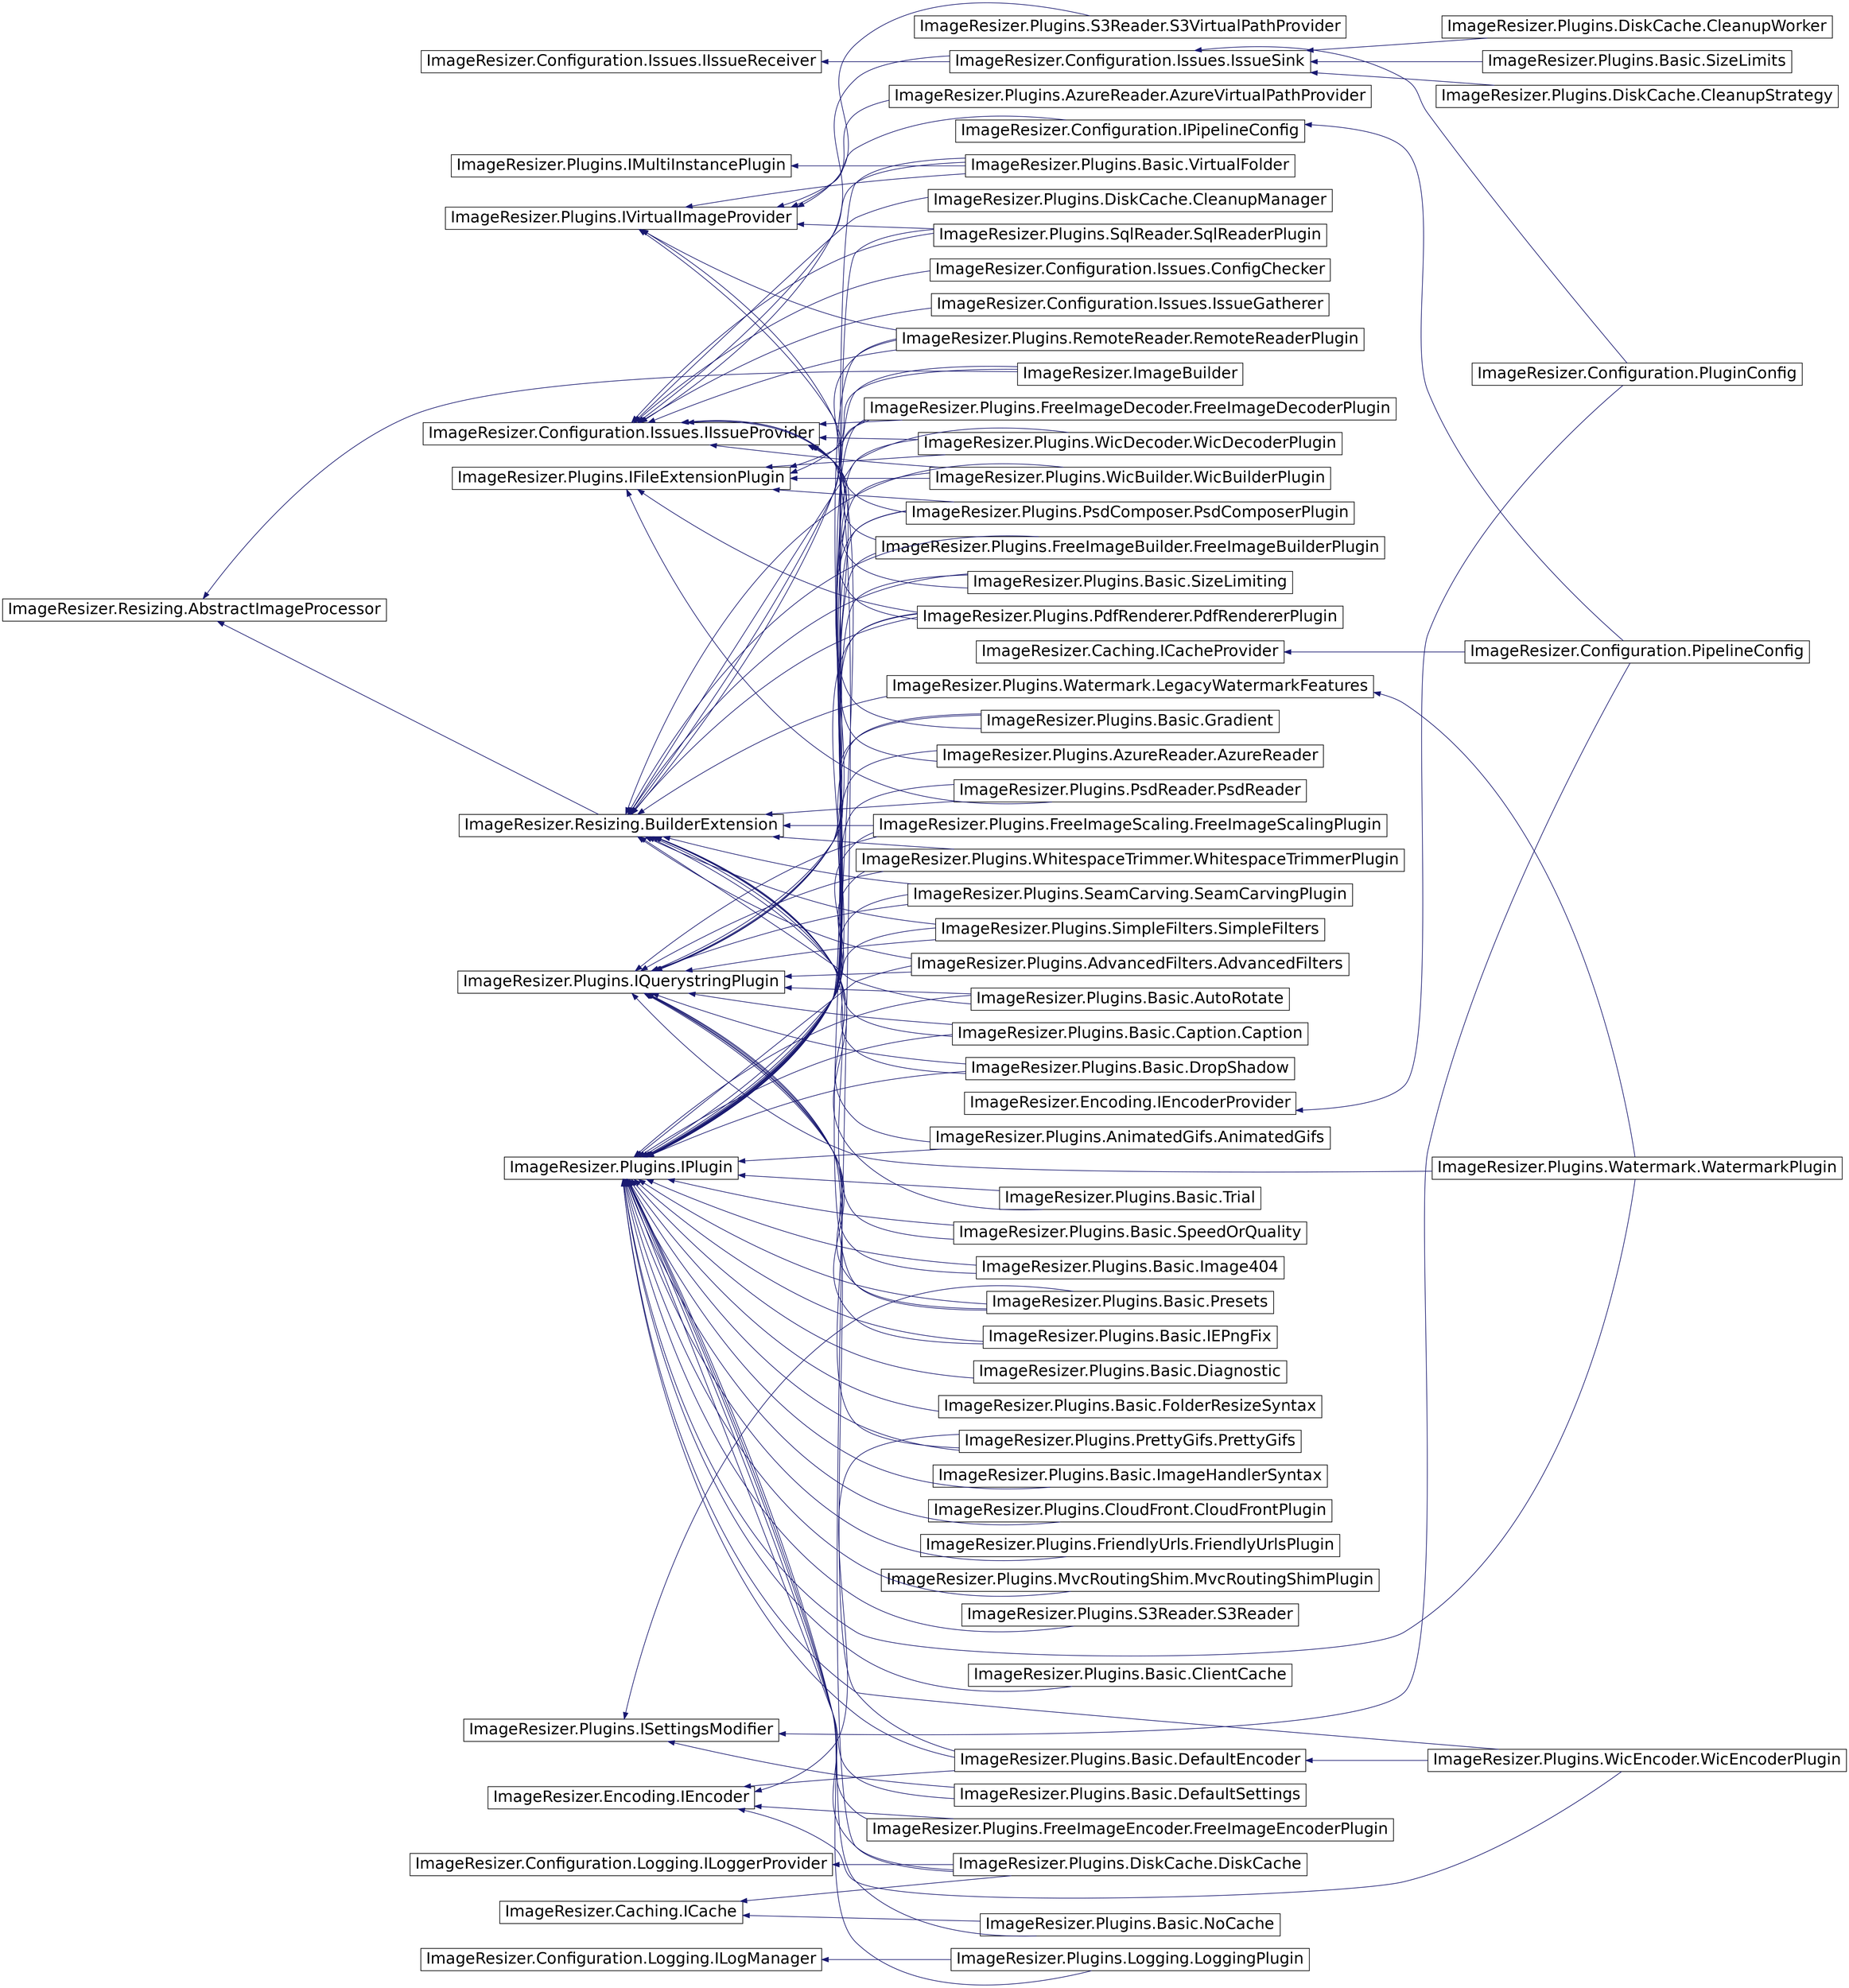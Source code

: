 digraph G
{
  edge [fontname="Helvetica",fontsize="24",labelfontname="Helvetica",labelfontsize="24"];
  node [fontname="Helvetica",fontsize="24",shape=record];
  rankdir="LR";
  Node1 [label="ImageResizer.Resizing.AbstractImageProcessor",height=0.2,width=0.4,color="black", fillcolor="white", style="filled",URL="$class_image_resizer_1_1_resizing_1_1_abstract_image_processor.html",tooltip="Not for external use. Inherit from BuilderExtension instead. Dual-purpose base class for both ImageBu..."];
  Node1 -> Node2 [dir="back",color="midnightblue",fontsize="24",style="solid",fontname="Helvetica"];
  Node2 [label="ImageResizer.ImageBuilder",height=0.2,width=0.4,color="black", fillcolor="white", style="filled",URL="$class_image_resizer_1_1_image_builder.html",tooltip="Provides methods for generating resized images, and for reading and writing them to disk..."];
  Node1 -> Node3 [dir="back",color="midnightblue",fontsize="24",style="solid",fontname="Helvetica"];
  Node3 [label="ImageResizer.Resizing.BuilderExtension",height=0.2,width=0.4,color="black", fillcolor="white", style="filled",URL="$class_image_resizer_1_1_resizing_1_1_builder_extension.html",tooltip="Provides a useable base class that can be used to modify the behavior of ImageBuilder. When registered with an ImageBuilder instance, the ImageBuilder will call the corresponding methods on the extension prior to executing its own methods."];
  Node3 -> Node4 [dir="back",color="midnightblue",fontsize="24",style="solid",fontname="Helvetica"];
  Node4 [label="ImageResizer.Plugins.AdvancedFilters.AdvancedFilters",height=0.2,width=0.4,color="black", fillcolor="white", style="filled",URL="$class_image_resizer_1_1_plugins_1_1_advanced_filters_1_1_advanced_filters.html"];
  Node3 -> Node5 [dir="back",color="midnightblue",fontsize="24",style="solid",fontname="Helvetica"];
  Node5 [label="ImageResizer.Plugins.AnimatedGifs.AnimatedGifs",height=0.2,width=0.4,color="black", fillcolor="white", style="filled",URL="$class_image_resizer_1_1_plugins_1_1_animated_gifs_1_1_animated_gifs.html"];
  Node3 -> Node6 [dir="back",color="midnightblue",fontsize="24",style="solid",fontname="Helvetica"];
  Node6 [label="ImageResizer.Plugins.Basic.AutoRotate",height=0.2,width=0.4,color="black", fillcolor="white", style="filled",URL="$class_image_resizer_1_1_plugins_1_1_basic_1_1_auto_rotate.html"];
  Node3 -> Node7 [dir="back",color="midnightblue",fontsize="24",style="solid",fontname="Helvetica"];
  Node7 [label="ImageResizer.Plugins.Basic.Caption.Caption",height=0.2,width=0.4,color="black", fillcolor="white", style="filled",URL="$class_image_resizer_1_1_plugins_1_1_basic_1_1_caption_1_1_caption.html"];
  Node3 -> Node8 [dir="back",color="midnightblue",fontsize="24",style="solid",fontname="Helvetica"];
  Node8 [label="ImageResizer.Plugins.Basic.DropShadow",height=0.2,width=0.4,color="black", fillcolor="white", style="filled",URL="$class_image_resizer_1_1_plugins_1_1_basic_1_1_drop_shadow.html",tooltip="Adds drop shadow capabilities (shadowColor, shadowOffset, and shadowWidth commands)"];
  Node3 -> Node9 [dir="back",color="midnightblue",fontsize="24",style="solid",fontname="Helvetica"];
  Node9 [label="ImageResizer.Plugins.Basic.SizeLimiting",height=0.2,width=0.4,color="black", fillcolor="white", style="filled",URL="$class_image_resizer_1_1_plugins_1_1_basic_1_1_size_limiting.html",tooltip="Implements app-wide size Limits on image size."];
  Node3 -> Node10 [dir="back",color="midnightblue",fontsize="24",style="solid",fontname="Helvetica"];
  Node10 [label="ImageResizer.Plugins.Basic.SpeedOrQuality",height=0.2,width=0.4,color="black", fillcolor="white", style="filled",URL="$class_image_resizer_1_1_plugins_1_1_basic_1_1_speed_or_quality.html"];
  Node3 -> Node11 [dir="back",color="midnightblue",fontsize="24",style="solid",fontname="Helvetica"];
  Node11 [label="ImageResizer.Plugins.Basic.Trial",height=0.2,width=0.4,color="black", fillcolor="white", style="filled",URL="$class_image_resizer_1_1_plugins_1_1_basic_1_1_trial.html",tooltip="Can be used by plugins to implement &#39;trial version&#39; functionality. Not currently used."];
  Node3 -> Node12 [dir="back",color="midnightblue",fontsize="24",style="solid",fontname="Helvetica"];
  Node12 [label="ImageResizer.Plugins.FreeImageBuilder.FreeImageBuilderPlugin",height=0.2,width=0.4,color="black", fillcolor="white", style="filled",URL="$class_image_resizer_1_1_plugins_1_1_free_image_builder_1_1_free_image_builder_plugin.html"];
  Node3 -> Node13 [dir="back",color="midnightblue",fontsize="24",style="solid",fontname="Helvetica"];
  Node13 [label="ImageResizer.Plugins.FreeImageDecoder.FreeImageDecoderPlugin",height=0.2,width=0.4,color="black", fillcolor="white", style="filled",URL="$class_image_resizer_1_1_plugins_1_1_free_image_decoder_1_1_free_image_decoder_plugin.html"];
  Node3 -> Node14 [dir="back",color="midnightblue",fontsize="24",style="solid",fontname="Helvetica"];
  Node14 [label="ImageResizer.Plugins.FreeImageScaling.FreeImageScalingPlugin",height=0.2,width=0.4,color="black", fillcolor="white", style="filled",URL="$class_image_resizer_1_1_plugins_1_1_free_image_scaling_1_1_free_image_scaling_plugin.html"];
  Node3 -> Node15 [dir="back",color="midnightblue",fontsize="24",style="solid",fontname="Helvetica"];
  Node15 [label="ImageResizer.Plugins.PdfRenderer.PdfRendererPlugin",height=0.2,width=0.4,color="black", fillcolor="white", style="filled",URL="$class_image_resizer_1_1_plugins_1_1_pdf_renderer_1_1_pdf_renderer_plugin.html",tooltip="Ghostscript image resizer decoder capable of rendering postscript-based files to bitmaps."];
  Node3 -> Node16 [dir="back",color="midnightblue",fontsize="24",style="solid",fontname="Helvetica"];
  Node16 [label="ImageResizer.Plugins.PsdReader.PsdReader",height=0.2,width=0.4,color="black", fillcolor="white", style="filled",URL="$class_image_resizer_1_1_plugins_1_1_psd_reader_1_1_psd_reader.html"];
  Node3 -> Node17 [dir="back",color="midnightblue",fontsize="24",style="solid",fontname="Helvetica"];
  Node17 [label="ImageResizer.Plugins.RemoteReader.RemoteReaderPlugin",height=0.2,width=0.4,color="black", fillcolor="white", style="filled",URL="$class_image_resizer_1_1_plugins_1_1_remote_reader_1_1_remote_reader_plugin.html"];
  Node3 -> Node18 [dir="back",color="midnightblue",fontsize="24",style="solid",fontname="Helvetica"];
  Node18 [label="ImageResizer.Plugins.SeamCarving.SeamCarvingPlugin",height=0.2,width=0.4,color="black", fillcolor="white", style="filled",URL="$class_image_resizer_1_1_plugins_1_1_seam_carving_1_1_seam_carving_plugin.html"];
  Node3 -> Node19 [dir="back",color="midnightblue",fontsize="24",style="solid",fontname="Helvetica"];
  Node19 [label="ImageResizer.Plugins.SimpleFilters.SimpleFilters",height=0.2,width=0.4,color="black", fillcolor="white", style="filled",URL="$class_image_resizer_1_1_plugins_1_1_simple_filters_1_1_simple_filters.html"];
  Node3 -> Node20 [dir="back",color="midnightblue",fontsize="24",style="solid",fontname="Helvetica"];
  Node20 [label="ImageResizer.Plugins.Watermark.LegacyWatermarkFeatures",height=0.2,width=0.4,color="black", fillcolor="white", style="filled",URL="$class_image_resizer_1_1_plugins_1_1_watermark_1_1_legacy_watermark_features.html",tooltip="Provides extensibility points for drawing watermarks and even modifying resizing/image settings..."];
  Node20 -> Node21 [dir="back",color="midnightblue",fontsize="24",style="solid",fontname="Helvetica"];
  Node21 [label="ImageResizer.Plugins.Watermark.WatermarkPlugin",height=0.2,width=0.4,color="black", fillcolor="white", style="filled",URL="$class_image_resizer_1_1_plugins_1_1_watermark_1_1_watermark_plugin.html",tooltip="Provides extensibility points for drawing watermarks and even modifying resizing/image settings..."];
  Node3 -> Node22 [dir="back",color="midnightblue",fontsize="24",style="solid",fontname="Helvetica"];
  Node22 [label="ImageResizer.Plugins.WhitespaceTrimmer.WhitespaceTrimmerPlugin",height=0.2,width=0.4,color="black", fillcolor="white", style="filled",URL="$class_image_resizer_1_1_plugins_1_1_whitespace_trimmer_1_1_whitespace_trimmer_plugin.html"];
  Node3 -> Node23 [dir="back",color="midnightblue",fontsize="24",style="solid",fontname="Helvetica"];
  Node23 [label="ImageResizer.Plugins.WicBuilder.WicBuilderPlugin",height=0.2,width=0.4,color="black", fillcolor="white", style="filled",URL="$class_image_resizer_1_1_plugins_1_1_wic_builder_1_1_wic_builder_plugin.html"];
  Node3 -> Node24 [dir="back",color="midnightblue",fontsize="24",style="solid",fontname="Helvetica"];
  Node24 [label="ImageResizer.Plugins.WicDecoder.WicDecoderPlugin",height=0.2,width=0.4,color="black", fillcolor="white", style="filled",URL="$class_image_resizer_1_1_plugins_1_1_wic_decoder_1_1_wic_decoder_plugin.html",tooltip="Note: This decoder produces Bitmaps that require special disposal instructions. While ImageBuilder ha..."];
  Node25 [label="ImageResizer.Caching.ICache",height=0.2,width=0.4,color="black", fillcolor="white", style="filled",URL="$interface_image_resizer_1_1_caching_1_1_i_cache.html",tooltip="Provides caching behavior."];
  Node25 -> Node26 [dir="back",color="midnightblue",fontsize="24",style="solid",fontname="Helvetica"];
  Node26 [label="ImageResizer.Plugins.Basic.NoCache",height=0.2,width=0.4,color="black", fillcolor="white", style="filled",URL="$class_image_resizer_1_1_plugins_1_1_basic_1_1_no_cache.html",tooltip="Default cache when DiskCache isn&#39;t installed. Useful for debugging purposes but unsuited for producti..."];
  Node25 -> Node27 [dir="back",color="midnightblue",fontsize="24",style="solid",fontname="Helvetica"];
  Node27 [label="ImageResizer.Plugins.DiskCache.DiskCache",height=0.2,width=0.4,color="black", fillcolor="white", style="filled",URL="$class_image_resizer_1_1_plugins_1_1_disk_cache_1_1_disk_cache.html",tooltip="Provides methods for creating, maintaining, and securing the disk cache."];
  Node28 [label="ImageResizer.Caching.ICacheProvider",height=0.2,width=0.4,color="black", fillcolor="white", style="filled",URL="$interface_image_resizer_1_1_caching_1_1_i_cache_provider.html",tooltip="Provides cache selection logic."];
  Node28 -> Node29 [dir="back",color="midnightblue",fontsize="24",style="solid",fontname="Helvetica"];
  Node29 [label="ImageResizer.Configuration.PipelineConfig",height=0.2,width=0.4,color="black", fillcolor="white", style="filled",URL="$class_image_resizer_1_1_configuration_1_1_pipeline_config.html"];
  Node30 [label="ImageResizer.Encoding.IEncoder",height=0.2,width=0.4,color="black", fillcolor="white", style="filled",URL="$interface_image_resizer_1_1_encoding_1_1_i_encoder.html",tooltip="An image encoder. Exposes methods for suitability checking, encoding, transparency compatibility chec..."];
  Node30 -> Node31 [dir="back",color="midnightblue",fontsize="24",style="solid",fontname="Helvetica"];
  Node31 [label="ImageResizer.Plugins.Basic.DefaultEncoder",height=0.2,width=0.4,color="black", fillcolor="white", style="filled",URL="$class_image_resizer_1_1_plugins_1_1_basic_1_1_default_encoder.html",tooltip="Provides basic encoding functionality for Jpeg, png, and gif output. Allows adjustable Jpeg compressi..."];
  Node31 -> Node32 [dir="back",color="midnightblue",fontsize="24",style="solid",fontname="Helvetica"];
  Node32 [label="ImageResizer.Plugins.WicEncoder.WicEncoderPlugin",height=0.2,width=0.4,color="black", fillcolor="white", style="filled",URL="$class_image_resizer_1_1_plugins_1_1_wic_encoder_1_1_wic_encoder_plugin.html"];
  Node30 -> Node33 [dir="back",color="midnightblue",fontsize="24",style="solid",fontname="Helvetica"];
  Node33 [label="ImageResizer.Plugins.FreeImageEncoder.FreeImageEncoderPlugin",height=0.2,width=0.4,color="black", fillcolor="white", style="filled",URL="$class_image_resizer_1_1_plugins_1_1_free_image_encoder_1_1_free_image_encoder_plugin.html"];
  Node30 -> Node34 [dir="back",color="midnightblue",fontsize="24",style="solid",fontname="Helvetica"];
  Node34 [label="ImageResizer.Plugins.PrettyGifs.PrettyGifs",height=0.2,width=0.4,color="black", fillcolor="white", style="filled",URL="$class_image_resizer_1_1_plugins_1_1_pretty_gifs_1_1_pretty_gifs.html"];
  Node30 -> Node32 [dir="back",color="midnightblue",fontsize="24",style="solid",fontname="Helvetica"];
  Node35 [label="ImageResizer.Encoding.IEncoderProvider",height=0.2,width=0.4,color="black", fillcolor="white", style="filled",URL="$interface_image_resizer_1_1_encoding_1_1_i_encoder_provider.html",tooltip="A provider (or selector) of IEncoder instances."];
  Node35 -> Node36 [dir="back",color="midnightblue",fontsize="24",style="solid",fontname="Helvetica"];
  Node36 [label="ImageResizer.Configuration.PluginConfig",height=0.2,width=0.4,color="black", fillcolor="white", style="filled",URL="$class_image_resizer_1_1_configuration_1_1_plugin_config.html",tooltip="Provides thread-safe access to plugin addition, removal, and querying methods."];
  Node37 [label="ImageResizer.Plugins.IFileExtensionPlugin",height=0.2,width=0.4,color="black", fillcolor="white", style="filled",URL="$interface_image_resizer_1_1_plugins_1_1_i_file_extension_plugin.html",tooltip="For plugins that add support for new source file image extensions."];
  Node37 -> Node2 [dir="back",color="midnightblue",fontsize="24",style="solid",fontname="Helvetica"];
  Node37 -> Node13 [dir="back",color="midnightblue",fontsize="24",style="solid",fontname="Helvetica"];
  Node37 -> Node15 [dir="back",color="midnightblue",fontsize="24",style="solid",fontname="Helvetica"];
  Node37 -> Node38 [dir="back",color="midnightblue",fontsize="24",style="solid",fontname="Helvetica"];
  Node38 [label="ImageResizer.Plugins.PsdComposer.PsdComposerPlugin",height=0.2,width=0.4,color="black", fillcolor="white", style="filled",URL="$class_image_resizer_1_1_plugins_1_1_psd_composer_1_1_psd_composer_plugin.html"];
  Node37 -> Node16 [dir="back",color="midnightblue",fontsize="24",style="solid",fontname="Helvetica"];
  Node37 -> Node23 [dir="back",color="midnightblue",fontsize="24",style="solid",fontname="Helvetica"];
  Node37 -> Node24 [dir="back",color="midnightblue",fontsize="24",style="solid",fontname="Helvetica"];
  Node39 [label="ImageResizer.Configuration.Issues.IIssueProvider",height=0.2,width=0.4,color="black", fillcolor="white", style="filled",URL="$interface_image_resizer_1_1_configuration_1_1_issues_1_1_i_issue_provider.html"];
  Node39 -> Node40 [dir="back",color="midnightblue",fontsize="24",style="solid",fontname="Helvetica"];
  Node40 [label="ImageResizer.Configuration.Issues.ConfigChecker",height=0.2,width=0.4,color="black", fillcolor="white", style="filled",URL="$class_image_resizer_1_1_configuration_1_1_issues_1_1_config_checker.html"];
  Node39 -> Node41 [dir="back",color="midnightblue",fontsize="24",style="solid",fontname="Helvetica"];
  Node41 [label="ImageResizer.Configuration.Issues.IssueGatherer",height=0.2,width=0.4,color="black", fillcolor="white", style="filled",URL="$class_image_resizer_1_1_configuration_1_1_issues_1_1_issue_gatherer.html"];
  Node39 -> Node42 [dir="back",color="midnightblue",fontsize="24",style="solid",fontname="Helvetica"];
  Node42 [label="ImageResizer.Configuration.Issues.IssueSink",height=0.2,width=0.4,color="black", fillcolor="white", style="filled",URL="$class_image_resizer_1_1_configuration_1_1_issues_1_1_issue_sink.html"];
  Node42 -> Node36 [dir="back",color="midnightblue",fontsize="24",style="solid",fontname="Helvetica"];
  Node42 -> Node43 [dir="back",color="midnightblue",fontsize="24",style="solid",fontname="Helvetica"];
  Node43 [label="ImageResizer.Plugins.Basic.SizeLimits",height=0.2,width=0.4,color="black", fillcolor="white", style="filled",URL="$class_image_resizer_1_1_plugins_1_1_basic_1_1_size_limits.html",tooltip="Enforces two kinds of maximum size constraints: a Total size limit, and an Image size limit..."];
  Node42 -> Node44 [dir="back",color="midnightblue",fontsize="24",style="solid",fontname="Helvetica"];
  Node44 [label="ImageResizer.Plugins.DiskCache.CleanupStrategy",height=0.2,width=0.4,color="black", fillcolor="white", style="filled",URL="$class_image_resizer_1_1_plugins_1_1_disk_cache_1_1_cleanup_strategy.html"];
  Node42 -> Node45 [dir="back",color="midnightblue",fontsize="24",style="solid",fontname="Helvetica"];
  Node45 [label="ImageResizer.Plugins.DiskCache.CleanupWorker",height=0.2,width=0.4,color="black", fillcolor="white", style="filled",URL="$class_image_resizer_1_1_plugins_1_1_disk_cache_1_1_cleanup_worker.html"];
  Node39 -> Node46 [dir="back",color="midnightblue",fontsize="24",style="solid",fontname="Helvetica"];
  Node46 [label="ImageResizer.Plugins.AzureReader.AzureReader",height=0.2,width=0.4,color="black", fillcolor="white", style="filled",URL="$class_image_resizer_1_1_plugins_1_1_azure_reader_1_1_azure_reader.html"];
  Node39 -> Node47 [dir="back",color="midnightblue",fontsize="24",style="solid",fontname="Helvetica"];
  Node47 [label="ImageResizer.Plugins.Basic.Presets",height=0.2,width=0.4,color="black", fillcolor="white", style="filled",URL="$class_image_resizer_1_1_plugins_1_1_basic_1_1_presets.html"];
  Node39 -> Node9 [dir="back",color="midnightblue",fontsize="24",style="solid",fontname="Helvetica"];
  Node39 -> Node48 [dir="back",color="midnightblue",fontsize="24",style="solid",fontname="Helvetica"];
  Node48 [label="ImageResizer.Plugins.Basic.VirtualFolder",height=0.2,width=0.4,color="black", fillcolor="white", style="filled",URL="$class_image_resizer_1_1_plugins_1_1_basic_1_1_virtual_folder.html",tooltip="Functions exactly like an IIS virtual folder, but doesn&#39;t require IIS configuration."];
  Node39 -> Node49 [dir="back",color="midnightblue",fontsize="24",style="solid",fontname="Helvetica"];
  Node49 [label="ImageResizer.Plugins.DiskCache.CleanupManager",height=0.2,width=0.4,color="black", fillcolor="white", style="filled",URL="$class_image_resizer_1_1_plugins_1_1_disk_cache_1_1_cleanup_manager.html"];
  Node39 -> Node27 [dir="back",color="midnightblue",fontsize="24",style="solid",fontname="Helvetica"];
  Node39 -> Node12 [dir="back",color="midnightblue",fontsize="24",style="solid",fontname="Helvetica"];
  Node39 -> Node13 [dir="back",color="midnightblue",fontsize="24",style="solid",fontname="Helvetica"];
  Node39 -> Node15 [dir="back",color="midnightblue",fontsize="24",style="solid",fontname="Helvetica"];
  Node39 -> Node17 [dir="back",color="midnightblue",fontsize="24",style="solid",fontname="Helvetica"];
  Node39 -> Node50 [dir="back",color="midnightblue",fontsize="24",style="solid",fontname="Helvetica"];
  Node50 [label="ImageResizer.Plugins.SqlReader.SqlReaderPlugin",height=0.2,width=0.4,color="black", fillcolor="white", style="filled",URL="$class_image_resizer_1_1_plugins_1_1_sql_reader_1_1_sql_reader_plugin.html",tooltip="Specialized VirtualPathProvider that allows accessing database images as if they are on disk..."];
  Node39 -> Node23 [dir="back",color="midnightblue",fontsize="24",style="solid",fontname="Helvetica"];
  Node39 -> Node24 [dir="back",color="midnightblue",fontsize="24",style="solid",fontname="Helvetica"];
  Node51 [label="ImageResizer.Configuration.Issues.IIssueReceiver",height=0.2,width=0.4,color="black", fillcolor="white", style="filled",URL="$interface_image_resizer_1_1_configuration_1_1_issues_1_1_i_issue_receiver.html"];
  Node51 -> Node42 [dir="back",color="midnightblue",fontsize="24",style="solid",fontname="Helvetica"];
  Node52 [label="ImageResizer.Configuration.Logging.ILoggerProvider",height=0.2,width=0.4,color="black", fillcolor="white", style="filled",URL="$interface_image_resizer_1_1_configuration_1_1_logging_1_1_i_logger_provider.html"];
  Node52 -> Node27 [dir="back",color="midnightblue",fontsize="24",style="solid",fontname="Helvetica"];
  Node53 [label="ImageResizer.Configuration.Logging.ILogManager",height=0.2,width=0.4,color="black", fillcolor="white", style="filled",URL="$interface_image_resizer_1_1_configuration_1_1_logging_1_1_i_log_manager.html"];
  Node53 -> Node54 [dir="back",color="midnightblue",fontsize="24",style="solid",fontname="Helvetica"];
  Node54 [label="ImageResizer.Plugins.Logging.LoggingPlugin",height=0.2,width=0.4,color="black", fillcolor="white", style="filled",URL="$class_image_resizer_1_1_plugins_1_1_logging_1_1_logging_plugin.html"];
  Node55 [label="ImageResizer.Plugins.IMultiInstancePlugin",height=0.2,width=0.4,color="black", fillcolor="white", style="filled",URL="$interface_image_resizer_1_1_plugins_1_1_i_multi_instance_plugin.html",tooltip="Tag your plugin with this interface if it supports having multiple instances registered at once..."];
  Node55 -> Node48 [dir="back",color="midnightblue",fontsize="24",style="solid",fontname="Helvetica"];
  Node56 [label="ImageResizer.Plugins.IPlugin",height=0.2,width=0.4,color="black", fillcolor="white", style="filled",URL="$interface_image_resizer_1_1_plugins_1_1_i_plugin.html",tooltip="All plugins must implement this. Enables web.config addition and removal."];
  Node56 -> Node4 [dir="back",color="midnightblue",fontsize="24",style="solid",fontname="Helvetica"];
  Node56 -> Node5 [dir="back",color="midnightblue",fontsize="24",style="solid",fontname="Helvetica"];
  Node56 -> Node46 [dir="back",color="midnightblue",fontsize="24",style="solid",fontname="Helvetica"];
  Node56 -> Node6 [dir="back",color="midnightblue",fontsize="24",style="solid",fontname="Helvetica"];
  Node56 -> Node7 [dir="back",color="midnightblue",fontsize="24",style="solid",fontname="Helvetica"];
  Node56 -> Node57 [dir="back",color="midnightblue",fontsize="24",style="solid",fontname="Helvetica"];
  Node57 [label="ImageResizer.Plugins.Basic.ClientCache",height=0.2,width=0.4,color="black", fillcolor="white", style="filled",URL="$class_image_resizer_1_1_plugins_1_1_basic_1_1_client_cache.html",tooltip="Provides default client-caching behavior. Sends Last-Modified header if present, and Expires header i..."];
  Node56 -> Node31 [dir="back",color="midnightblue",fontsize="24",style="solid",fontname="Helvetica"];
  Node56 -> Node58 [dir="back",color="midnightblue",fontsize="24",style="solid",fontname="Helvetica"];
  Node58 [label="ImageResizer.Plugins.Basic.DefaultSettings",height=0.2,width=0.4,color="black", fillcolor="white", style="filled",URL="$class_image_resizer_1_1_plugins_1_1_basic_1_1_default_settings.html"];
  Node56 -> Node59 [dir="back",color="midnightblue",fontsize="24",style="solid",fontname="Helvetica"];
  Node59 [label="ImageResizer.Plugins.Basic.Diagnostic",height=0.2,width=0.4,color="black", fillcolor="white", style="filled",URL="$class_image_resizer_1_1_plugins_1_1_basic_1_1_diagnostic.html",tooltip="Provides the incredibly helpful /resizer.debug page we all love."];
  Node56 -> Node8 [dir="back",color="midnightblue",fontsize="24",style="solid",fontname="Helvetica"];
  Node56 -> Node60 [dir="back",color="midnightblue",fontsize="24",style="solid",fontname="Helvetica"];
  Node60 [label="ImageResizer.Plugins.Basic.FolderResizeSyntax",height=0.2,width=0.4,color="black", fillcolor="white", style="filled",URL="$class_image_resizer_1_1_plugins_1_1_basic_1_1_folder_resize_syntax.html"];
  Node56 -> Node61 [dir="back",color="midnightblue",fontsize="24",style="solid",fontname="Helvetica"];
  Node61 [label="ImageResizer.Plugins.Basic.Gradient",height=0.2,width=0.4,color="black", fillcolor="white", style="filled",URL="$class_image_resizer_1_1_plugins_1_1_basic_1_1_gradient.html",tooltip="Allows gradients to be dynamically generated like so:"];
  Node56 -> Node62 [dir="back",color="midnightblue",fontsize="24",style="solid",fontname="Helvetica"];
  Node62 [label="ImageResizer.Plugins.Basic.IEPngFix",height=0.2,width=0.4,color="black", fillcolor="white", style="filled",URL="$class_image_resizer_1_1_plugins_1_1_basic_1_1_i_e_png_fix.html",tooltip="Causes IE6 and earlier to use GIF versions of PNG files. By default, only fixes requests with ..."];
  Node56 -> Node63 [dir="back",color="midnightblue",fontsize="24",style="solid",fontname="Helvetica"];
  Node63 [label="ImageResizer.Plugins.Basic.Image404",height=0.2,width=0.4,color="black", fillcolor="white", style="filled",URL="$class_image_resizer_1_1_plugins_1_1_basic_1_1_image404.html",tooltip="Redirects image 404 errors to a querystring-specified server-local location, while maintaining querys..."];
  Node56 -> Node64 [dir="back",color="midnightblue",fontsize="24",style="solid",fontname="Helvetica"];
  Node64 [label="ImageResizer.Plugins.Basic.ImageHandlerSyntax",height=0.2,width=0.4,color="black", fillcolor="white", style="filled",URL="$class_image_resizer_1_1_plugins_1_1_basic_1_1_image_handler_syntax.html",tooltip="Adds URL syntax support for http://webimageresizer.codeplex.com/, http://imagehandler.codeplex.com/, http://bbimagehandler.codeplex.com/, http://dynamicimageprocess.codeplex.com/, and http://bip.codeplex.com/."];
  Node56 -> Node26 [dir="back",color="midnightblue",fontsize="24",style="solid",fontname="Helvetica"];
  Node56 -> Node47 [dir="back",color="midnightblue",fontsize="24",style="solid",fontname="Helvetica"];
  Node56 -> Node9 [dir="back",color="midnightblue",fontsize="24",style="solid",fontname="Helvetica"];
  Node56 -> Node10 [dir="back",color="midnightblue",fontsize="24",style="solid",fontname="Helvetica"];
  Node56 -> Node11 [dir="back",color="midnightblue",fontsize="24",style="solid",fontname="Helvetica"];
  Node56 -> Node48 [dir="back",color="midnightblue",fontsize="24",style="solid",fontname="Helvetica"];
  Node56 -> Node65 [dir="back",color="midnightblue",fontsize="24",style="solid",fontname="Helvetica"];
  Node65 [label="ImageResizer.Plugins.CloudFront.CloudFrontPlugin",height=0.2,width=0.4,color="black", fillcolor="white", style="filled",URL="$class_image_resizer_1_1_plugins_1_1_cloud_front_1_1_cloud_front_plugin.html",tooltip="Allows querystrings to be expressed with &#39;/&#39; or &#39;;&#39; instead of &#39;?&#39;, allow the querystring to survive ..."];
  Node56 -> Node27 [dir="back",color="midnightblue",fontsize="24",style="solid",fontname="Helvetica"];
  Node56 -> Node12 [dir="back",color="midnightblue",fontsize="24",style="solid",fontname="Helvetica"];
  Node56 -> Node13 [dir="back",color="midnightblue",fontsize="24",style="solid",fontname="Helvetica"];
  Node56 -> Node33 [dir="back",color="midnightblue",fontsize="24",style="solid",fontname="Helvetica"];
  Node56 -> Node14 [dir="back",color="midnightblue",fontsize="24",style="solid",fontname="Helvetica"];
  Node56 -> Node66 [dir="back",color="midnightblue",fontsize="24",style="solid",fontname="Helvetica"];
  Node66 [label="ImageResizer.Plugins.FriendlyUrls.FriendlyUrlsPlugin",height=0.2,width=0.4,color="black", fillcolor="white", style="filled",URL="$class_image_resizer_1_1_plugins_1_1_friendly_urls_1_1_friendly_urls_plugin.html"];
  Node56 -> Node54 [dir="back",color="midnightblue",fontsize="24",style="solid",fontname="Helvetica"];
  Node56 -> Node67 [dir="back",color="midnightblue",fontsize="24",style="solid",fontname="Helvetica"];
  Node67 [label="ImageResizer.Plugins.MvcRoutingShim.MvcRoutingShimPlugin",height=0.2,width=0.4,color="black", fillcolor="white", style="filled",URL="$class_image_resizer_1_1_plugins_1_1_mvc_routing_shim_1_1_mvc_routing_shim_plugin.html"];
  Node56 -> Node15 [dir="back",color="midnightblue",fontsize="24",style="solid",fontname="Helvetica"];
  Node56 -> Node34 [dir="back",color="midnightblue",fontsize="24",style="solid",fontname="Helvetica"];
  Node56 -> Node38 [dir="back",color="midnightblue",fontsize="24",style="solid",fontname="Helvetica"];
  Node56 -> Node16 [dir="back",color="midnightblue",fontsize="24",style="solid",fontname="Helvetica"];
  Node56 -> Node17 [dir="back",color="midnightblue",fontsize="24",style="solid",fontname="Helvetica"];
  Node56 -> Node68 [dir="back",color="midnightblue",fontsize="24",style="solid",fontname="Helvetica"];
  Node68 [label="ImageResizer.Plugins.S3Reader.S3Reader",height=0.2,width=0.4,color="black", fillcolor="white", style="filled",URL="$class_image_resizer_1_1_plugins_1_1_s3_reader_1_1_s3_reader.html"];
  Node56 -> Node18 [dir="back",color="midnightblue",fontsize="24",style="solid",fontname="Helvetica"];
  Node56 -> Node19 [dir="back",color="midnightblue",fontsize="24",style="solid",fontname="Helvetica"];
  Node56 -> Node50 [dir="back",color="midnightblue",fontsize="24",style="solid",fontname="Helvetica"];
  Node56 -> Node21 [dir="back",color="midnightblue",fontsize="24",style="solid",fontname="Helvetica"];
  Node56 -> Node22 [dir="back",color="midnightblue",fontsize="24",style="solid",fontname="Helvetica"];
  Node56 -> Node23 [dir="back",color="midnightblue",fontsize="24",style="solid",fontname="Helvetica"];
  Node56 -> Node24 [dir="back",color="midnightblue",fontsize="24",style="solid",fontname="Helvetica"];
  Node56 -> Node32 [dir="back",color="midnightblue",fontsize="24",style="solid",fontname="Helvetica"];
  Node69 [label="ImageResizer.Plugins.IQuerystringPlugin",height=0.2,width=0.4,color="black", fillcolor="white", style="filled",URL="$interface_image_resizer_1_1_plugins_1_1_i_querystring_plugin.html",tooltip="For plugins that access the query string (important!)"];
  Node69 -> Node2 [dir="back",color="midnightblue",fontsize="24",style="solid",fontname="Helvetica"];
  Node69 -> Node4 [dir="back",color="midnightblue",fontsize="24",style="solid",fontname="Helvetica"];
  Node69 -> Node6 [dir="back",color="midnightblue",fontsize="24",style="solid",fontname="Helvetica"];
  Node69 -> Node7 [dir="back",color="midnightblue",fontsize="24",style="solid",fontname="Helvetica"];
  Node69 -> Node31 [dir="back",color="midnightblue",fontsize="24",style="solid",fontname="Helvetica"];
  Node69 -> Node8 [dir="back",color="midnightblue",fontsize="24",style="solid",fontname="Helvetica"];
  Node69 -> Node61 [dir="back",color="midnightblue",fontsize="24",style="solid",fontname="Helvetica"];
  Node69 -> Node62 [dir="back",color="midnightblue",fontsize="24",style="solid",fontname="Helvetica"];
  Node69 -> Node63 [dir="back",color="midnightblue",fontsize="24",style="solid",fontname="Helvetica"];
  Node69 -> Node47 [dir="back",color="midnightblue",fontsize="24",style="solid",fontname="Helvetica"];
  Node69 -> Node14 [dir="back",color="midnightblue",fontsize="24",style="solid",fontname="Helvetica"];
  Node69 -> Node15 [dir="back",color="midnightblue",fontsize="24",style="solid",fontname="Helvetica"];
  Node69 -> Node34 [dir="back",color="midnightblue",fontsize="24",style="solid",fontname="Helvetica"];
  Node69 -> Node38 [dir="back",color="midnightblue",fontsize="24",style="solid",fontname="Helvetica"];
  Node69 -> Node18 [dir="back",color="midnightblue",fontsize="24",style="solid",fontname="Helvetica"];
  Node69 -> Node19 [dir="back",color="midnightblue",fontsize="24",style="solid",fontname="Helvetica"];
  Node69 -> Node21 [dir="back",color="midnightblue",fontsize="24",style="solid",fontname="Helvetica"];
  Node69 -> Node22 [dir="back",color="midnightblue",fontsize="24",style="solid",fontname="Helvetica"];
  Node70 [label="ImageResizer.Plugins.ISettingsModifier",height=0.2,width=0.4,color="black", fillcolor="white", style="filled",URL="$interface_image_resizer_1_1_plugins_1_1_i_settings_modifier.html"];
  Node70 -> Node29 [dir="back",color="midnightblue",fontsize="24",style="solid",fontname="Helvetica"];
  Node70 -> Node58 [dir="back",color="midnightblue",fontsize="24",style="solid",fontname="Helvetica"];
  Node70 -> Node47 [dir="back",color="midnightblue",fontsize="24",style="solid",fontname="Helvetica"];
  Node71 [label="ImageResizer.Plugins.IVirtualImageProvider",height=0.2,width=0.4,color="black", fillcolor="white", style="filled",URL="$interface_image_resizer_1_1_plugins_1_1_i_virtual_image_provider.html",tooltip="Implement this to allow your class (or VirtualPathProvider subclass) to be used without registering i..."];
  Node71 -> Node72 [dir="back",color="midnightblue",fontsize="24",style="solid",fontname="Helvetica"];
  Node72 [label="ImageResizer.Configuration.IPipelineConfig",height=0.2,width=0.4,color="black", fillcolor="white", style="filled",URL="$interface_image_resizer_1_1_configuration_1_1_i_pipeline_config.html"];
  Node72 -> Node29 [dir="back",color="midnightblue",fontsize="24",style="solid",fontname="Helvetica"];
  Node71 -> Node73 [dir="back",color="midnightblue",fontsize="24",style="solid",fontname="Helvetica"];
  Node73 [label="ImageResizer.Plugins.AzureReader.AzureVirtualPathProvider",height=0.2,width=0.4,color="black", fillcolor="white", style="filled",URL="$class_image_resizer_1_1_plugins_1_1_azure_reader_1_1_azure_virtual_path_provider.html"];
  Node71 -> Node61 [dir="back",color="midnightblue",fontsize="24",style="solid",fontname="Helvetica"];
  Node71 -> Node48 [dir="back",color="midnightblue",fontsize="24",style="solid",fontname="Helvetica"];
  Node71 -> Node38 [dir="back",color="midnightblue",fontsize="24",style="solid",fontname="Helvetica"];
  Node71 -> Node17 [dir="back",color="midnightblue",fontsize="24",style="solid",fontname="Helvetica"];
  Node71 -> Node74 [dir="back",color="midnightblue",fontsize="24",style="solid",fontname="Helvetica"];
  Node74 [label="ImageResizer.Plugins.S3Reader.S3VirtualPathProvider",height=0.2,width=0.4,color="black", fillcolor="white", style="filled",URL="$class_image_resizer_1_1_plugins_1_1_s3_reader_1_1_s3_virtual_path_provider.html",tooltip="Allows clients to request objects located on another amazon S3 server through this server..."];
  Node71 -> Node50 [dir="back",color="midnightblue",fontsize="24",style="solid",fontname="Helvetica"];
}
